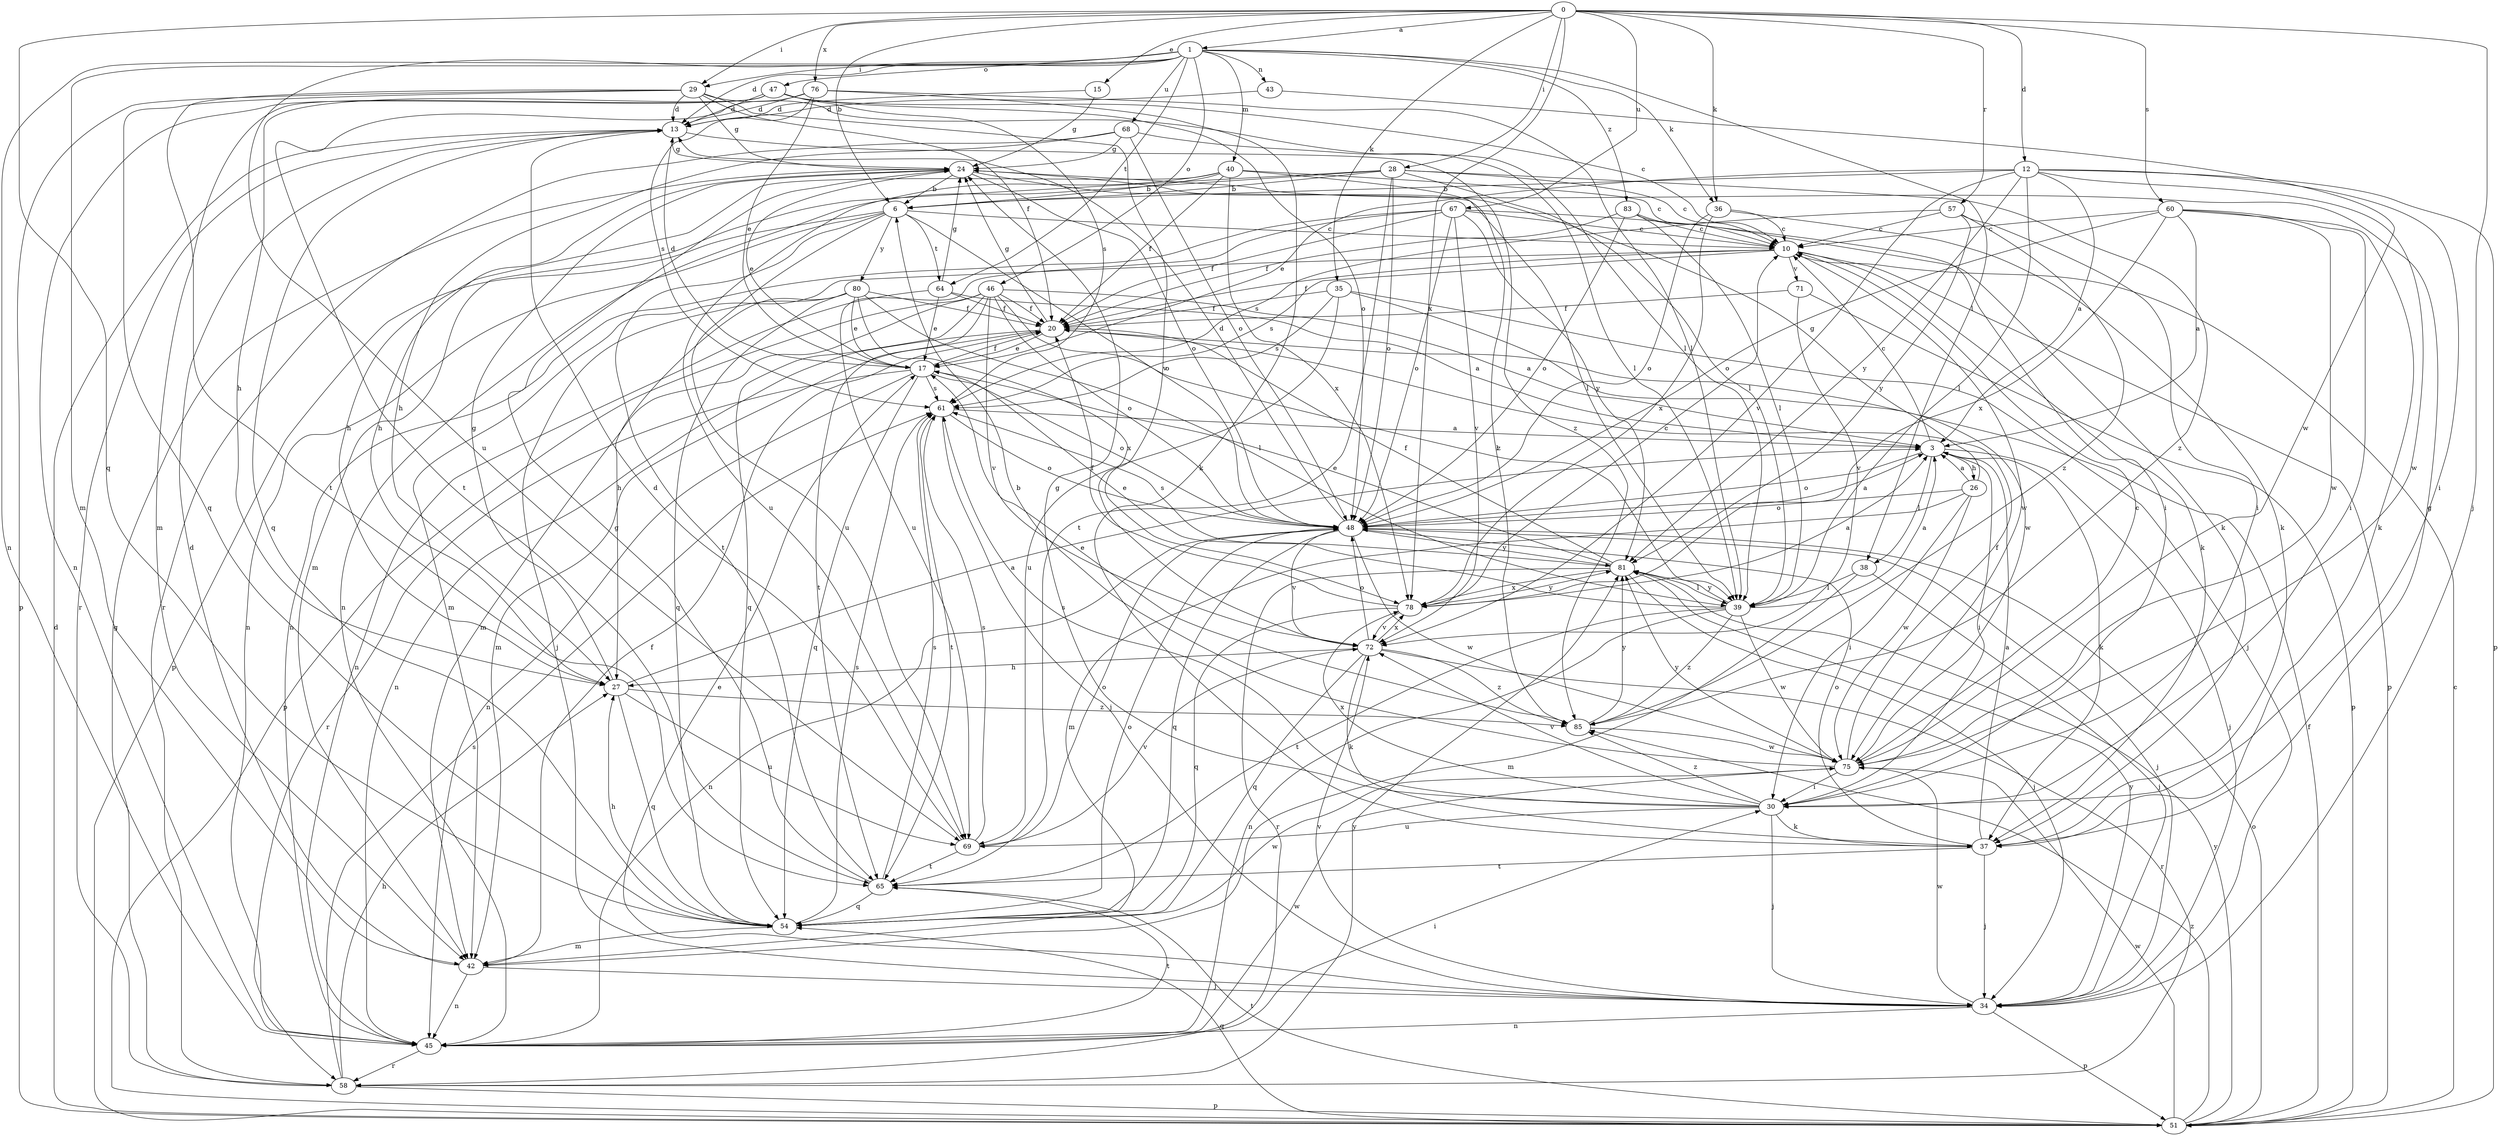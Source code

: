 strict digraph  {
0;
1;
3;
6;
10;
12;
13;
15;
17;
20;
24;
26;
27;
28;
29;
30;
34;
35;
36;
37;
38;
39;
40;
42;
43;
45;
46;
47;
48;
51;
54;
57;
58;
60;
61;
64;
65;
67;
68;
69;
71;
72;
75;
76;
78;
80;
81;
83;
85;
0 -> 1  [label=a];
0 -> 6  [label=b];
0 -> 12  [label=d];
0 -> 15  [label=e];
0 -> 28  [label=i];
0 -> 29  [label=i];
0 -> 34  [label=j];
0 -> 35  [label=k];
0 -> 36  [label=k];
0 -> 54  [label=q];
0 -> 57  [label=r];
0 -> 60  [label=s];
0 -> 67  [label=u];
0 -> 76  [label=x];
0 -> 78  [label=x];
1 -> 13  [label=d];
1 -> 29  [label=i];
1 -> 36  [label=k];
1 -> 38  [label=l];
1 -> 40  [label=m];
1 -> 42  [label=m];
1 -> 43  [label=n];
1 -> 45  [label=n];
1 -> 46  [label=o];
1 -> 47  [label=o];
1 -> 64  [label=t];
1 -> 68  [label=u];
1 -> 69  [label=u];
1 -> 83  [label=z];
3 -> 10  [label=c];
3 -> 26  [label=h];
3 -> 30  [label=i];
3 -> 34  [label=j];
3 -> 37  [label=k];
3 -> 38  [label=l];
3 -> 48  [label=o];
6 -> 10  [label=c];
6 -> 45  [label=n];
6 -> 48  [label=o];
6 -> 51  [label=p];
6 -> 64  [label=t];
6 -> 65  [label=t];
6 -> 69  [label=u];
6 -> 80  [label=y];
10 -> 20  [label=f];
10 -> 37  [label=k];
10 -> 42  [label=m];
10 -> 51  [label=p];
10 -> 61  [label=s];
10 -> 71  [label=v];
10 -> 75  [label=w];
12 -> 3  [label=a];
12 -> 6  [label=b];
12 -> 17  [label=e];
12 -> 30  [label=i];
12 -> 39  [label=l];
12 -> 51  [label=p];
12 -> 72  [label=v];
12 -> 75  [label=w];
12 -> 81  [label=y];
13 -> 24  [label=g];
13 -> 54  [label=q];
13 -> 58  [label=r];
13 -> 85  [label=z];
15 -> 13  [label=d];
15 -> 24  [label=g];
17 -> 13  [label=d];
17 -> 20  [label=f];
17 -> 45  [label=n];
17 -> 48  [label=o];
17 -> 54  [label=q];
17 -> 58  [label=r];
17 -> 61  [label=s];
20 -> 17  [label=e];
20 -> 24  [label=g];
20 -> 42  [label=m];
20 -> 45  [label=n];
24 -> 6  [label=b];
24 -> 17  [label=e];
24 -> 27  [label=h];
24 -> 39  [label=l];
24 -> 48  [label=o];
26 -> 3  [label=a];
26 -> 24  [label=g];
26 -> 30  [label=i];
26 -> 42  [label=m];
26 -> 48  [label=o];
26 -> 75  [label=w];
27 -> 3  [label=a];
27 -> 24  [label=g];
27 -> 54  [label=q];
27 -> 69  [label=u];
27 -> 85  [label=z];
28 -> 6  [label=b];
28 -> 10  [label=c];
28 -> 39  [label=l];
28 -> 42  [label=m];
28 -> 45  [label=n];
28 -> 48  [label=o];
28 -> 65  [label=t];
28 -> 85  [label=z];
29 -> 13  [label=d];
29 -> 20  [label=f];
29 -> 24  [label=g];
29 -> 39  [label=l];
29 -> 51  [label=p];
29 -> 54  [label=q];
29 -> 65  [label=t];
29 -> 72  [label=v];
30 -> 24  [label=g];
30 -> 34  [label=j];
30 -> 37  [label=k];
30 -> 61  [label=s];
30 -> 69  [label=u];
30 -> 72  [label=v];
30 -> 78  [label=x];
30 -> 85  [label=z];
34 -> 17  [label=e];
34 -> 45  [label=n];
34 -> 51  [label=p];
34 -> 72  [label=v];
34 -> 75  [label=w];
34 -> 81  [label=y];
35 -> 20  [label=f];
35 -> 34  [label=j];
35 -> 61  [label=s];
35 -> 69  [label=u];
35 -> 75  [label=w];
36 -> 10  [label=c];
36 -> 37  [label=k];
36 -> 48  [label=o];
36 -> 78  [label=x];
37 -> 3  [label=a];
37 -> 24  [label=g];
37 -> 34  [label=j];
37 -> 48  [label=o];
37 -> 65  [label=t];
38 -> 34  [label=j];
38 -> 39  [label=l];
38 -> 42  [label=m];
39 -> 3  [label=a];
39 -> 17  [label=e];
39 -> 45  [label=n];
39 -> 65  [label=t];
39 -> 75  [label=w];
39 -> 81  [label=y];
39 -> 85  [label=z];
40 -> 6  [label=b];
40 -> 10  [label=c];
40 -> 20  [label=f];
40 -> 27  [label=h];
40 -> 69  [label=u];
40 -> 78  [label=x];
40 -> 85  [label=z];
42 -> 13  [label=d];
42 -> 20  [label=f];
42 -> 34  [label=j];
42 -> 45  [label=n];
43 -> 13  [label=d];
43 -> 75  [label=w];
45 -> 30  [label=i];
45 -> 58  [label=r];
45 -> 65  [label=t];
45 -> 75  [label=w];
46 -> 3  [label=a];
46 -> 20  [label=f];
46 -> 39  [label=l];
46 -> 42  [label=m];
46 -> 48  [label=o];
46 -> 51  [label=p];
46 -> 54  [label=q];
46 -> 65  [label=t];
46 -> 72  [label=v];
47 -> 10  [label=c];
47 -> 13  [label=d];
47 -> 27  [label=h];
47 -> 42  [label=m];
47 -> 45  [label=n];
47 -> 48  [label=o];
47 -> 61  [label=s];
48 -> 3  [label=a];
48 -> 13  [label=d];
48 -> 34  [label=j];
48 -> 45  [label=n];
48 -> 54  [label=q];
48 -> 72  [label=v];
48 -> 75  [label=w];
48 -> 81  [label=y];
51 -> 10  [label=c];
51 -> 13  [label=d];
51 -> 20  [label=f];
51 -> 48  [label=o];
51 -> 54  [label=q];
51 -> 65  [label=t];
51 -> 75  [label=w];
51 -> 81  [label=y];
51 -> 85  [label=z];
54 -> 27  [label=h];
54 -> 42  [label=m];
54 -> 48  [label=o];
54 -> 61  [label=s];
54 -> 75  [label=w];
57 -> 10  [label=c];
57 -> 30  [label=i];
57 -> 61  [label=s];
57 -> 81  [label=y];
57 -> 85  [label=z];
58 -> 24  [label=g];
58 -> 27  [label=h];
58 -> 51  [label=p];
58 -> 61  [label=s];
58 -> 81  [label=y];
60 -> 3  [label=a];
60 -> 10  [label=c];
60 -> 30  [label=i];
60 -> 37  [label=k];
60 -> 48  [label=o];
60 -> 75  [label=w];
60 -> 78  [label=x];
61 -> 3  [label=a];
61 -> 34  [label=j];
61 -> 48  [label=o];
61 -> 65  [label=t];
64 -> 3  [label=a];
64 -> 17  [label=e];
64 -> 20  [label=f];
64 -> 24  [label=g];
64 -> 45  [label=n];
65 -> 24  [label=g];
65 -> 54  [label=q];
65 -> 61  [label=s];
67 -> 10  [label=c];
67 -> 20  [label=f];
67 -> 37  [label=k];
67 -> 45  [label=n];
67 -> 48  [label=o];
67 -> 69  [label=u];
67 -> 72  [label=v];
67 -> 81  [label=y];
68 -> 24  [label=g];
68 -> 27  [label=h];
68 -> 39  [label=l];
68 -> 48  [label=o];
68 -> 58  [label=r];
69 -> 13  [label=d];
69 -> 48  [label=o];
69 -> 61  [label=s];
69 -> 65  [label=t];
69 -> 72  [label=v];
71 -> 20  [label=f];
71 -> 51  [label=p];
71 -> 72  [label=v];
72 -> 27  [label=h];
72 -> 37  [label=k];
72 -> 48  [label=o];
72 -> 54  [label=q];
72 -> 58  [label=r];
72 -> 78  [label=x];
72 -> 85  [label=z];
75 -> 6  [label=b];
75 -> 10  [label=c];
75 -> 20  [label=f];
75 -> 30  [label=i];
75 -> 81  [label=y];
76 -> 13  [label=d];
76 -> 17  [label=e];
76 -> 37  [label=k];
76 -> 39  [label=l];
76 -> 61  [label=s];
76 -> 65  [label=t];
78 -> 3  [label=a];
78 -> 10  [label=c];
78 -> 20  [label=f];
78 -> 54  [label=q];
78 -> 72  [label=v];
78 -> 81  [label=y];
80 -> 17  [label=e];
80 -> 20  [label=f];
80 -> 27  [label=h];
80 -> 34  [label=j];
80 -> 39  [label=l];
80 -> 54  [label=q];
80 -> 78  [label=x];
81 -> 17  [label=e];
81 -> 20  [label=f];
81 -> 34  [label=j];
81 -> 39  [label=l];
81 -> 58  [label=r];
81 -> 61  [label=s];
81 -> 78  [label=x];
83 -> 10  [label=c];
83 -> 20  [label=f];
83 -> 30  [label=i];
83 -> 39  [label=l];
83 -> 48  [label=o];
85 -> 17  [label=e];
85 -> 75  [label=w];
85 -> 81  [label=y];
}
